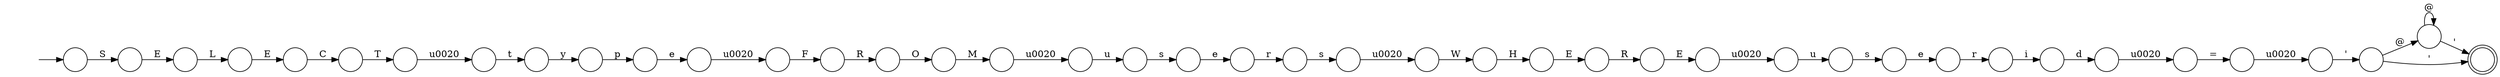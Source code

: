 digraph Automaton {
  rankdir = LR;
  0 [shape=circle,label=""];
  0 -> 25 [label="\u0020"]
  1 [shape=circle,label=""];
  1 -> 30 [label="s"]
  2 [shape=circle,label=""];
  2 -> 16 [label="i"]
  3 [shape=circle,label=""];
  3 -> 11 [label="E"]
  4 [shape=circle,label=""];
  4 -> 31 [label="p"]
  5 [shape=circle,label=""];
  5 -> 9 [label="L"]
  6 [shape=circle,label=""];
  6 -> 27 [label="R"]
  7 [shape=circle,label=""];
  7 -> 24 [label="e"]
  8 [shape=circle,label=""];
  initial [shape=plaintext,label=""];
  initial -> 8
  8 -> 26 [label="S"]
  9 [shape=circle,label=""];
  9 -> 21 [label="E"]
  10 [shape=circle,label=""];
  10 -> 41 [label="\u0020"]
  11 [shape=circle,label=""];
  11 -> 13 [label="\u0020"]
  12 [shape=circle,label=""];
  12 -> 0 [label="M"]
  13 [shape=circle,label=""];
  13 -> 28 [label="u"]
  14 [shape=circle,label=""];
  14 -> 3 [label="R"]
  15 [shape=circle,label=""];
  15 -> 39 [label="r"]
  16 [shape=circle,label=""];
  16 -> 38 [label="d"]
  17 [shape=circle,label=""];
  17 -> 34 [label="\u0020"]
  18 [shape=circle,label=""];
  18 -> 17 [label="="]
  19 [shape=circle,label=""];
  19 -> 23 [label="@"]
  19 -> 32 [label="'"]
  20 [shape=circle,label=""];
  20 -> 6 [label="F"]
  21 [shape=circle,label=""];
  21 -> 37 [label="C"]
  22 [shape=circle,label=""];
  22 -> 4 [label="y"]
  23 [shape=circle,label=""];
  23 -> 23 [label="@"]
  23 -> 32 [label="'"]
  24 [shape=circle,label=""];
  24 -> 2 [label="r"]
  25 [shape=circle,label=""];
  25 -> 1 [label="u"]
  26 [shape=circle,label=""];
  26 -> 5 [label="E"]
  27 [shape=circle,label=""];
  27 -> 12 [label="O"]
  28 [shape=circle,label=""];
  28 -> 7 [label="s"]
  29 [shape=circle,label=""];
  29 -> 36 [label="H"]
  30 [shape=circle,label=""];
  30 -> 15 [label="e"]
  31 [shape=circle,label=""];
  31 -> 35 [label="e"]
  32 [shape=doublecircle,label=""];
  33 [shape=circle,label=""];
  33 -> 40 [label="\u0020"]
  34 [shape=circle,label=""];
  34 -> 19 [label="'"]
  35 [shape=circle,label=""];
  35 -> 20 [label="\u0020"]
  36 [shape=circle,label=""];
  36 -> 14 [label="E"]
  37 [shape=circle,label=""];
  37 -> 10 [label="T"]
  38 [shape=circle,label=""];
  38 -> 18 [label="\u0020"]
  39 [shape=circle,label=""];
  39 -> 33 [label="s"]
  40 [shape=circle,label=""];
  40 -> 29 [label="W"]
  41 [shape=circle,label=""];
  41 -> 22 [label="t"]
}
